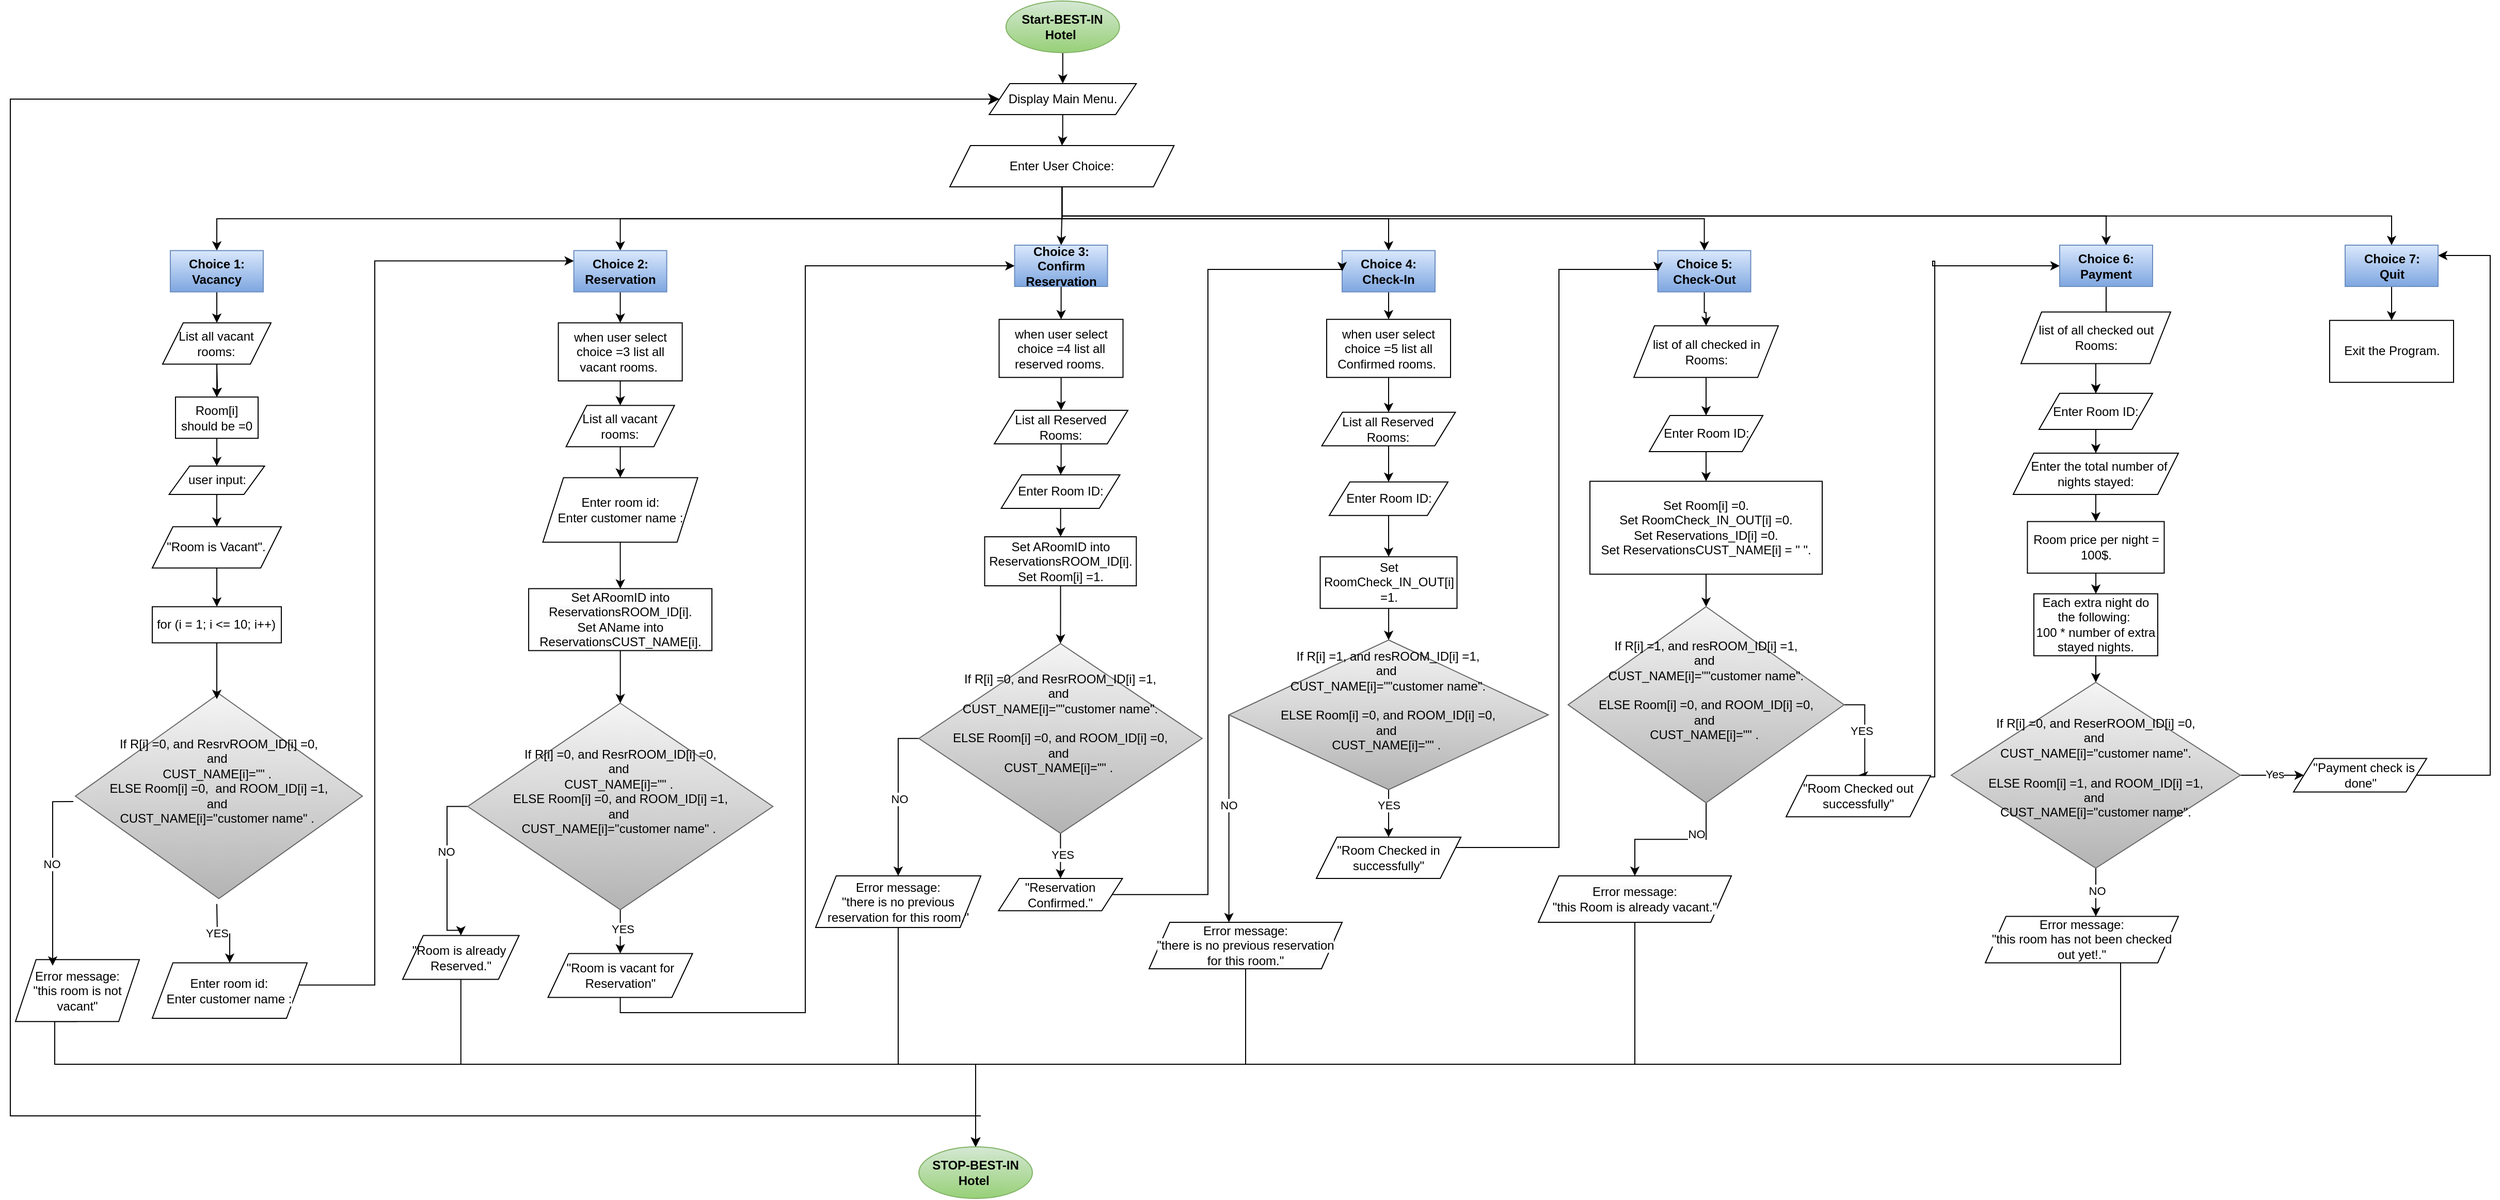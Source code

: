 <mxfile version="21.3.0" type="device">
  <diagram name="Page-1" id="hS9GXbGHF9m6f4fMAM9V">
    <mxGraphModel dx="4181" dy="1779" grid="1" gridSize="10" guides="1" tooltips="1" connect="1" arrows="1" fold="1" page="1" pageScale="1" pageWidth="827" pageHeight="1169" math="0" shadow="0">
      <root>
        <mxCell id="0" />
        <mxCell id="1" parent="0" />
        <mxCell id="VTR4LVU4mm7xho-qgtD3-2" value="" style="edgeStyle=orthogonalEdgeStyle;rounded=0;orthogonalLoop=1;jettySize=auto;html=1;" parent="1" source="VTR4LVU4mm7xho-qgtD3-3" target="VTR4LVU4mm7xho-qgtD3-4" edge="1">
          <mxGeometry relative="1" as="geometry" />
        </mxCell>
        <mxCell id="VTR4LVU4mm7xho-qgtD3-3" value="Display Main Menu." style="shape=parallelogram;perimeter=parallelogramPerimeter;whiteSpace=wrap;html=1;fixedSize=1;rounded=0;" parent="1" vertex="1">
          <mxGeometry x="138.13" y="80" width="142.5" height="30" as="geometry" />
        </mxCell>
        <mxCell id="Qqf6VQFHV5nOcDdPNc0d-46" style="edgeStyle=orthogonalEdgeStyle;rounded=0;orthogonalLoop=1;jettySize=auto;html=1;exitX=0.5;exitY=1;exitDx=0;exitDy=0;entryX=0.5;entryY=0;entryDx=0;entryDy=0;" edge="1" parent="1" source="VTR4LVU4mm7xho-qgtD3-4" target="VTR4LVU4mm7xho-qgtD3-9">
          <mxGeometry relative="1" as="geometry" />
        </mxCell>
        <mxCell id="Qqf6VQFHV5nOcDdPNc0d-47" style="edgeStyle=orthogonalEdgeStyle;rounded=0;orthogonalLoop=1;jettySize=auto;html=1;exitX=0.5;exitY=1;exitDx=0;exitDy=0;" edge="1" parent="1" source="VTR4LVU4mm7xho-qgtD3-4" target="VTR4LVU4mm7xho-qgtD3-10">
          <mxGeometry relative="1" as="geometry" />
        </mxCell>
        <mxCell id="Qqf6VQFHV5nOcDdPNc0d-48" style="edgeStyle=orthogonalEdgeStyle;rounded=0;orthogonalLoop=1;jettySize=auto;html=1;exitX=0.5;exitY=1;exitDx=0;exitDy=0;" edge="1" parent="1" source="VTR4LVU4mm7xho-qgtD3-4" target="VTR4LVU4mm7xho-qgtD3-11">
          <mxGeometry relative="1" as="geometry" />
        </mxCell>
        <mxCell id="Qqf6VQFHV5nOcDdPNc0d-51" style="edgeStyle=orthogonalEdgeStyle;rounded=0;orthogonalLoop=1;jettySize=auto;html=1;exitX=0.5;exitY=1;exitDx=0;exitDy=0;" edge="1" parent="1" source="VTR4LVU4mm7xho-qgtD3-4" target="VTR4LVU4mm7xho-qgtD3-12">
          <mxGeometry relative="1" as="geometry" />
        </mxCell>
        <mxCell id="Qqf6VQFHV5nOcDdPNc0d-52" style="edgeStyle=orthogonalEdgeStyle;rounded=0;orthogonalLoop=1;jettySize=auto;html=1;exitX=0.5;exitY=1;exitDx=0;exitDy=0;" edge="1" parent="1" source="VTR4LVU4mm7xho-qgtD3-4" target="VTR4LVU4mm7xho-qgtD3-13">
          <mxGeometry relative="1" as="geometry" />
        </mxCell>
        <mxCell id="Qqf6VQFHV5nOcDdPNc0d-53" style="edgeStyle=orthogonalEdgeStyle;rounded=0;orthogonalLoop=1;jettySize=auto;html=1;exitX=0.5;exitY=1;exitDx=0;exitDy=0;" edge="1" parent="1" source="VTR4LVU4mm7xho-qgtD3-4" target="VTR4LVU4mm7xho-qgtD3-211">
          <mxGeometry relative="1" as="geometry" />
        </mxCell>
        <mxCell id="Qqf6VQFHV5nOcDdPNc0d-54" style="edgeStyle=orthogonalEdgeStyle;rounded=0;orthogonalLoop=1;jettySize=auto;html=1;exitX=0.5;exitY=1;exitDx=0;exitDy=0;" edge="1" parent="1" source="VTR4LVU4mm7xho-qgtD3-4" target="VTR4LVU4mm7xho-qgtD3-241">
          <mxGeometry relative="1" as="geometry" />
        </mxCell>
        <mxCell id="VTR4LVU4mm7xho-qgtD3-4" value="Enter User Choice:" style="shape=parallelogram;perimeter=parallelogramPerimeter;whiteSpace=wrap;html=1;fixedSize=1;rounded=0;" parent="1" vertex="1">
          <mxGeometry x="100.0" y="140" width="217.19" height="40" as="geometry" />
        </mxCell>
        <mxCell id="VTR4LVU4mm7xho-qgtD3-8" value="" style="edgeStyle=orthogonalEdgeStyle;rounded=0;orthogonalLoop=1;jettySize=auto;html=1;" parent="1" source="VTR4LVU4mm7xho-qgtD3-9" target="VTR4LVU4mm7xho-qgtD3-17" edge="1">
          <mxGeometry relative="1" as="geometry" />
        </mxCell>
        <mxCell id="VTR4LVU4mm7xho-qgtD3-9" value="&lt;b&gt;Choice 1: Vacancy&lt;/b&gt;" style="whiteSpace=wrap;html=1;fillColor=#dae8fc;strokeColor=#6c8ebf;gradientColor=#7ea6e0;rounded=0;" parent="1" vertex="1">
          <mxGeometry x="-655.01" y="241.75" width="90" height="40" as="geometry" />
        </mxCell>
        <mxCell id="Qqf6VQFHV5nOcDdPNc0d-26" value="" style="edgeStyle=orthogonalEdgeStyle;rounded=0;orthogonalLoop=1;jettySize=auto;html=1;" edge="1" parent="1" source="VTR4LVU4mm7xho-qgtD3-10" target="VTR4LVU4mm7xho-qgtD3-47">
          <mxGeometry relative="1" as="geometry" />
        </mxCell>
        <mxCell id="VTR4LVU4mm7xho-qgtD3-10" value="&lt;b&gt;Choice 2: Reservation&lt;/b&gt;" style="whiteSpace=wrap;html=1;fillColor=#dae8fc;strokeColor=#6c8ebf;gradientColor=#7ea6e0;rounded=0;" parent="1" vertex="1">
          <mxGeometry x="-264.19" y="241.75" width="90" height="40" as="geometry" />
        </mxCell>
        <mxCell id="VTR4LVU4mm7xho-qgtD3-78" value="" style="edgeStyle=orthogonalEdgeStyle;rounded=0;orthogonalLoop=1;jettySize=auto;html=1;" parent="1" source="VTR4LVU4mm7xho-qgtD3-11" target="VTR4LVU4mm7xho-qgtD3-74" edge="1">
          <mxGeometry relative="1" as="geometry" />
        </mxCell>
        <mxCell id="VTR4LVU4mm7xho-qgtD3-11" value="&lt;b&gt;Choice 3: Confirm Reservation&lt;/b&gt;" style="whiteSpace=wrap;html=1;fillColor=#dae8fc;strokeColor=#6c8ebf;gradientColor=#7ea6e0;rounded=0;" parent="1" vertex="1">
          <mxGeometry x="162.75" y="236.5" width="90" height="40" as="geometry" />
        </mxCell>
        <mxCell id="VTR4LVU4mm7xho-qgtD3-119" value="" style="edgeStyle=orthogonalEdgeStyle;rounded=0;orthogonalLoop=1;jettySize=auto;html=1;" parent="1" source="VTR4LVU4mm7xho-qgtD3-12" target="VTR4LVU4mm7xho-qgtD3-117" edge="1">
          <mxGeometry relative="1" as="geometry" />
        </mxCell>
        <mxCell id="VTR4LVU4mm7xho-qgtD3-12" value="&lt;b&gt;Choice 4: Check-In&lt;/b&gt;" style="whiteSpace=wrap;html=1;fillColor=#dae8fc;strokeColor=#6c8ebf;gradientColor=#7ea6e0;rounded=0;" parent="1" vertex="1">
          <mxGeometry x="480" y="241.75" width="90" height="40" as="geometry" />
        </mxCell>
        <mxCell id="VTR4LVU4mm7xho-qgtD3-151" value="" style="edgeStyle=orthogonalEdgeStyle;rounded=0;orthogonalLoop=1;jettySize=auto;html=1;" parent="1" source="VTR4LVU4mm7xho-qgtD3-13" target="VTR4LVU4mm7xho-qgtD3-147" edge="1">
          <mxGeometry relative="1" as="geometry" />
        </mxCell>
        <mxCell id="VTR4LVU4mm7xho-qgtD3-13" value="&lt;b&gt;Choice 5:&lt;br&gt;Check-Out&lt;/b&gt;" style="whiteSpace=wrap;html=1;fillColor=#dae8fc;strokeColor=#6c8ebf;gradientColor=#7ea6e0;rounded=0;" parent="1" vertex="1">
          <mxGeometry x="785.75" y="241.75" width="90" height="40" as="geometry" />
        </mxCell>
        <mxCell id="VTR4LVU4mm7xho-qgtD3-16" value="" style="edgeStyle=orthogonalEdgeStyle;rounded=0;orthogonalLoop=1;jettySize=auto;html=1;" parent="1" source="VTR4LVU4mm7xho-qgtD3-17" edge="1">
          <mxGeometry relative="1" as="geometry">
            <mxPoint x="-610.01" y="383.75" as="targetPoint" />
          </mxGeometry>
        </mxCell>
        <mxCell id="VTR4LVU4mm7xho-qgtD3-17" value="List all vacant rooms:" style="shape=parallelogram;perimeter=parallelogramPerimeter;whiteSpace=wrap;html=1;fixedSize=1;rounded=0;" parent="1" vertex="1">
          <mxGeometry x="-662.51" y="311.75" width="105" height="40" as="geometry" />
        </mxCell>
        <mxCell id="VTR4LVU4mm7xho-qgtD3-260" value="" style="edgeStyle=orthogonalEdgeStyle;rounded=0;orthogonalLoop=1;jettySize=auto;html=1;" parent="1" source="VTR4LVU4mm7xho-qgtD3-21" target="VTR4LVU4mm7xho-qgtD3-3" edge="1">
          <mxGeometry relative="1" as="geometry" />
        </mxCell>
        <mxCell id="VTR4LVU4mm7xho-qgtD3-21" value="&lt;b&gt;Start-BEST-IN Hotel&amp;nbsp;&lt;/b&gt;" style="ellipse;whiteSpace=wrap;html=1;fillColor=#d5e8d4;strokeColor=#82b366;rounded=0;gradientColor=#97d077;" parent="1" vertex="1">
          <mxGeometry x="154.38" width="110" height="50" as="geometry" />
        </mxCell>
        <mxCell id="VTR4LVU4mm7xho-qgtD3-26" value="" style="edgeStyle=orthogonalEdgeStyle;rounded=0;orthogonalLoop=1;jettySize=auto;html=1;" parent="1" target="VTR4LVU4mm7xho-qgtD3-28" edge="1">
          <mxGeometry relative="1" as="geometry">
            <mxPoint x="-610.01" y="351.75" as="sourcePoint" />
          </mxGeometry>
        </mxCell>
        <mxCell id="VTR4LVU4mm7xho-qgtD3-27" value="" style="edgeStyle=orthogonalEdgeStyle;rounded=0;orthogonalLoop=1;jettySize=auto;html=1;" parent="1" source="VTR4LVU4mm7xho-qgtD3-28" target="VTR4LVU4mm7xho-qgtD3-32" edge="1">
          <mxGeometry relative="1" as="geometry" />
        </mxCell>
        <mxCell id="VTR4LVU4mm7xho-qgtD3-28" value="Room[i] should be =0" style="whiteSpace=wrap;html=1;rounded=0;" parent="1" vertex="1">
          <mxGeometry x="-650.01" y="383.63" width="80" height="40" as="geometry" />
        </mxCell>
        <mxCell id="VTR4LVU4mm7xho-qgtD3-192" value="" style="edgeStyle=orthogonalEdgeStyle;rounded=0;orthogonalLoop=1;jettySize=auto;html=1;" parent="1" source="VTR4LVU4mm7xho-qgtD3-30" target="VTR4LVU4mm7xho-qgtD3-191" edge="1">
          <mxGeometry relative="1" as="geometry" />
        </mxCell>
        <mxCell id="VTR4LVU4mm7xho-qgtD3-30" value="&quot;Room is Vacant&quot;." style="shape=parallelogram;perimeter=parallelogramPerimeter;whiteSpace=wrap;html=1;fixedSize=1;rounded=0;" parent="1" vertex="1">
          <mxGeometry x="-672.51" y="509.25" width="125" height="40" as="geometry" />
        </mxCell>
        <mxCell id="VTR4LVU4mm7xho-qgtD3-31" value="" style="edgeStyle=orthogonalEdgeStyle;rounded=0;orthogonalLoop=1;jettySize=auto;html=1;" parent="1" source="VTR4LVU4mm7xho-qgtD3-32" target="VTR4LVU4mm7xho-qgtD3-30" edge="1">
          <mxGeometry relative="1" as="geometry" />
        </mxCell>
        <mxCell id="VTR4LVU4mm7xho-qgtD3-32" value="user input:" style="shape=parallelogram;perimeter=parallelogramPerimeter;whiteSpace=wrap;html=1;fixedSize=1;" parent="1" vertex="1">
          <mxGeometry x="-656.26" y="450.51" width="92.5" height="27.5" as="geometry" />
        </mxCell>
        <mxCell id="Qqf6VQFHV5nOcDdPNc0d-35" style="edgeStyle=orthogonalEdgeStyle;rounded=0;orthogonalLoop=1;jettySize=auto;html=1;exitX=1;exitY=0.5;exitDx=0;exitDy=0;entryX=0;entryY=0.25;entryDx=0;entryDy=0;" edge="1" parent="1" source="VTR4LVU4mm7xho-qgtD3-33" target="VTR4LVU4mm7xho-qgtD3-10">
          <mxGeometry relative="1" as="geometry">
            <Array as="points">
              <mxPoint x="-457" y="953.25" />
              <mxPoint x="-457" y="252.25" />
            </Array>
          </mxGeometry>
        </mxCell>
        <mxCell id="VTR4LVU4mm7xho-qgtD3-33" value="&lt;meta charset=&quot;utf-8&quot;&gt;&lt;span style=&quot;color: rgb(0, 0, 0); font-family: Helvetica; font-size: 12px; font-style: normal; font-variant-ligatures: normal; font-variant-caps: normal; font-weight: 400; letter-spacing: normal; orphans: 2; text-align: center; text-indent: 0px; text-transform: none; widows: 2; word-spacing: 0px; -webkit-text-stroke-width: 0px; background-color: rgb(251, 251, 251); text-decoration-thickness: initial; text-decoration-style: initial; text-decoration-color: initial; float: none; display: inline !important;&quot;&gt;Enter room id:&lt;/span&gt;&lt;br style=&quot;border-color: var(--border-color); color: rgb(0, 0, 0); font-family: Helvetica; font-size: 12px; font-style: normal; font-variant-ligatures: normal; font-variant-caps: normal; font-weight: 400; letter-spacing: normal; orphans: 2; text-align: center; text-indent: 0px; text-transform: none; widows: 2; word-spacing: 0px; -webkit-text-stroke-width: 0px; background-color: rgb(251, 251, 251); text-decoration-thickness: initial; text-decoration-style: initial; text-decoration-color: initial;&quot;&gt;&lt;span style=&quot;color: rgb(0, 0, 0); font-family: Helvetica; font-size: 12px; font-style: normal; font-variant-ligatures: normal; font-variant-caps: normal; font-weight: 400; letter-spacing: normal; orphans: 2; text-align: center; text-indent: 0px; text-transform: none; widows: 2; word-spacing: 0px; -webkit-text-stroke-width: 0px; background-color: rgb(251, 251, 251); text-decoration-thickness: initial; text-decoration-style: initial; text-decoration-color: initial; float: none; display: inline !important;&quot;&gt;Enter customer name :&lt;/span&gt;" style="shape=parallelogram;perimeter=parallelogramPerimeter;whiteSpace=wrap;html=1;fixedSize=1;rounded=0;" parent="1" vertex="1">
          <mxGeometry x="-672.51" y="931.76" width="150.01" height="53.75" as="geometry" />
        </mxCell>
        <mxCell id="Qqf6VQFHV5nOcDdPNc0d-21" style="edgeStyle=orthogonalEdgeStyle;rounded=0;orthogonalLoop=1;jettySize=auto;html=1;exitX=0.5;exitY=1;exitDx=0;exitDy=0;" edge="1" parent="1" source="VTR4LVU4mm7xho-qgtD3-34" target="VTR4LVU4mm7xho-qgtD3-180">
          <mxGeometry relative="1" as="geometry">
            <Array as="points">
              <mxPoint x="-767" y="1030" />
              <mxPoint x="125" y="1030" />
            </Array>
          </mxGeometry>
        </mxCell>
        <mxCell id="VTR4LVU4mm7xho-qgtD3-34" value="Error message:&lt;br&gt;&quot;this room is not vacant&quot;" style="shape=parallelogram;perimeter=parallelogramPerimeter;whiteSpace=wrap;html=1;fixedSize=1;rounded=0;" parent="1" vertex="1">
          <mxGeometry x="-805.015" y="928.63" width="120" height="60" as="geometry" />
        </mxCell>
        <mxCell id="VTR4LVU4mm7xho-qgtD3-41" value="" style="edgeStyle=orthogonalEdgeStyle;rounded=0;orthogonalLoop=1;jettySize=auto;html=1;entryX=0.5;entryY=0;entryDx=0;entryDy=0;" parent="1" target="VTR4LVU4mm7xho-qgtD3-33" edge="1">
          <mxGeometry relative="1" as="geometry">
            <mxPoint x="-610.005" y="874.74" as="sourcePoint" />
          </mxGeometry>
        </mxCell>
        <mxCell id="VTR4LVU4mm7xho-qgtD3-44" value="YES" style="edgeLabel;html=1;align=center;verticalAlign=middle;resizable=0;points=[];" parent="VTR4LVU4mm7xho-qgtD3-41" vertex="1" connectable="0">
          <mxGeometry x="-0.182" y="-1" relative="1" as="geometry">
            <mxPoint as="offset" />
          </mxGeometry>
        </mxCell>
        <mxCell id="VTR4LVU4mm7xho-qgtD3-42" value="" style="edgeStyle=orthogonalEdgeStyle;rounded=0;orthogonalLoop=1;jettySize=auto;html=1;" parent="1" edge="1">
          <mxGeometry relative="1" as="geometry">
            <mxPoint x="-748.916" y="775.55" as="sourcePoint" />
            <mxPoint x="-769" y="934.5" as="targetPoint" />
            <Array as="points">
              <mxPoint x="-769" y="775.5" />
            </Array>
          </mxGeometry>
        </mxCell>
        <mxCell id="VTR4LVU4mm7xho-qgtD3-43" value="NO" style="edgeLabel;html=1;align=center;verticalAlign=middle;resizable=0;points=[];" parent="VTR4LVU4mm7xho-qgtD3-42" vertex="1" connectable="0">
          <mxGeometry x="-0.098" y="-1" relative="1" as="geometry">
            <mxPoint as="offset" />
          </mxGeometry>
        </mxCell>
        <mxCell id="VTR4LVU4mm7xho-qgtD3-35" value="If R[i] =0, and ResrvROOM_ID[i] =0,&lt;br style=&quot;border-color: var(--border-color);&quot;&gt;and&amp;nbsp;&lt;br style=&quot;border-color: var(--border-color);&quot;&gt;CUST_NAME[i]=&quot;&quot; .&amp;nbsp;&lt;br&gt;ELSE Room[i] =0,&amp;nbsp; and ROOM_ID[i] =1,&lt;br style=&quot;border-color: var(--border-color);&quot;&gt;and&amp;nbsp;&lt;br style=&quot;border-color: var(--border-color);&quot;&gt;CUST_NAME[i]=&quot;customer name&quot; .&amp;nbsp;&lt;br&gt;&amp;nbsp;&lt;br style=&quot;border-color: var(--border-color);&quot;&gt;&amp;nbsp;" style="rhombus;whiteSpace=wrap;html=1;rounded=0;fillColor=#f5f5f5;strokeColor=#666666;gradientColor=#b3b3b3;" parent="1" vertex="1">
          <mxGeometry x="-747" y="670.99" width="277.99" height="198.5" as="geometry" />
        </mxCell>
        <mxCell id="VTR4LVU4mm7xho-qgtD3-46" value="" style="edgeStyle=orthogonalEdgeStyle;rounded=0;orthogonalLoop=1;jettySize=auto;html=1;" parent="1" source="VTR4LVU4mm7xho-qgtD3-47" target="VTR4LVU4mm7xho-qgtD3-49" edge="1">
          <mxGeometry relative="1" as="geometry" />
        </mxCell>
        <mxCell id="VTR4LVU4mm7xho-qgtD3-47" value="when user select choice =3 list all vacant rooms.&amp;nbsp;" style="whiteSpace=wrap;html=1;rounded=0;" parent="1" vertex="1">
          <mxGeometry x="-279.19" y="311.75" width="120" height="56.25" as="geometry" />
        </mxCell>
        <mxCell id="VTR4LVU4mm7xho-qgtD3-48" value="" style="edgeStyle=orthogonalEdgeStyle;rounded=0;orthogonalLoop=1;jettySize=auto;html=1;" parent="1" source="VTR4LVU4mm7xho-qgtD3-49" target="VTR4LVU4mm7xho-qgtD3-51" edge="1">
          <mxGeometry relative="1" as="geometry" />
        </mxCell>
        <mxCell id="VTR4LVU4mm7xho-qgtD3-49" value="List all vacant rooms:" style="shape=parallelogram;perimeter=parallelogramPerimeter;whiteSpace=wrap;html=1;fixedSize=1;rounded=0;" parent="1" vertex="1">
          <mxGeometry x="-271.69" y="391.75" width="105" height="40" as="geometry" />
        </mxCell>
        <mxCell id="VTR4LVU4mm7xho-qgtD3-71" value="" style="edgeStyle=orthogonalEdgeStyle;rounded=0;orthogonalLoop=1;jettySize=auto;html=1;" parent="1" source="VTR4LVU4mm7xho-qgtD3-51" target="VTR4LVU4mm7xho-qgtD3-70" edge="1">
          <mxGeometry relative="1" as="geometry" />
        </mxCell>
        <mxCell id="VTR4LVU4mm7xho-qgtD3-51" value="Enter room id:&lt;br style=&quot;border-color: var(--border-color);&quot;&gt;Enter customer name :" style="shape=parallelogram;perimeter=parallelogramPerimeter;whiteSpace=wrap;html=1;fixedSize=1;rounded=0;" parent="1" vertex="1">
          <mxGeometry x="-294.19" y="461.75" width="150" height="62.5" as="geometry" />
        </mxCell>
        <mxCell id="VTR4LVU4mm7xho-qgtD3-59" value="" style="edgeStyle=orthogonalEdgeStyle;rounded=0;orthogonalLoop=1;jettySize=auto;html=1;exitX=0.5;exitY=1;exitDx=0;exitDy=0;" parent="1" source="VTR4LVU4mm7xho-qgtD3-52" target="VTR4LVU4mm7xho-qgtD3-58" edge="1">
          <mxGeometry relative="1" as="geometry">
            <mxPoint x="93" y="730.25" as="targetPoint" />
          </mxGeometry>
        </mxCell>
        <mxCell id="VTR4LVU4mm7xho-qgtD3-62" value="YES" style="edgeLabel;html=1;align=center;verticalAlign=middle;resizable=0;points=[];" parent="VTR4LVU4mm7xho-qgtD3-59" vertex="1" connectable="0">
          <mxGeometry x="-0.154" y="1" relative="1" as="geometry">
            <mxPoint x="1" as="offset" />
          </mxGeometry>
        </mxCell>
        <mxCell id="VTR4LVU4mm7xho-qgtD3-66" value="" style="edgeStyle=orthogonalEdgeStyle;rounded=0;orthogonalLoop=1;jettySize=auto;html=1;entryX=0.5;entryY=0;entryDx=0;entryDy=0;exitX=0;exitY=0.5;exitDx=0;exitDy=0;" parent="1" source="VTR4LVU4mm7xho-qgtD3-52" target="VTR4LVU4mm7xho-qgtD3-65" edge="1">
          <mxGeometry relative="1" as="geometry" />
        </mxCell>
        <mxCell id="VTR4LVU4mm7xho-qgtD3-67" value="NO" style="edgeLabel;html=1;align=center;verticalAlign=middle;resizable=0;points=[];" parent="VTR4LVU4mm7xho-qgtD3-66" vertex="1" connectable="0">
          <mxGeometry x="-0.202" y="-2" relative="1" as="geometry">
            <mxPoint x="1" as="offset" />
          </mxGeometry>
        </mxCell>
        <mxCell id="VTR4LVU4mm7xho-qgtD3-52" value="If R[i] =0, and ResrROOM_ID[i] =0,&lt;br style=&quot;border-color: var(--border-color);&quot;&gt;and&amp;nbsp;&lt;br style=&quot;border-color: var(--border-color);&quot;&gt;CUST_NAME[i]=&quot;&quot; .&amp;nbsp;&lt;br&gt;ELSE Room[i] =0, and ROOM_ID[i] =1,&lt;br style=&quot;border-color: var(--border-color);&quot;&gt;and&amp;nbsp;&lt;br style=&quot;border-color: var(--border-color);&quot;&gt;CUST_NAME[i]=&quot;customer name&quot; .&amp;nbsp;&lt;br&gt;&amp;nbsp;&lt;br style=&quot;border-color: var(--border-color);&quot;&gt;&amp;nbsp;" style="rhombus;whiteSpace=wrap;html=1;rounded=0;fillColor=#f5f5f5;strokeColor=#666666;gradientColor=#b3b3b3;" parent="1" vertex="1">
          <mxGeometry x="-367" y="680.25" width="295.62" height="200" as="geometry" />
        </mxCell>
        <mxCell id="Qqf6VQFHV5nOcDdPNc0d-32" style="edgeStyle=orthogonalEdgeStyle;rounded=0;orthogonalLoop=1;jettySize=auto;html=1;exitX=0.5;exitY=1;exitDx=0;exitDy=0;entryX=0;entryY=0.5;entryDx=0;entryDy=0;" edge="1" parent="1" source="VTR4LVU4mm7xho-qgtD3-58" target="VTR4LVU4mm7xho-qgtD3-11">
          <mxGeometry relative="1" as="geometry">
            <Array as="points">
              <mxPoint x="-202" y="980" />
              <mxPoint x="-40" y="980" />
              <mxPoint x="-40" y="260" />
            </Array>
          </mxGeometry>
        </mxCell>
        <mxCell id="VTR4LVU4mm7xho-qgtD3-58" value="&quot;Room is vacant for Reservation&quot;" style="shape=parallelogram;perimeter=parallelogramPerimeter;whiteSpace=wrap;html=1;fixedSize=1;rounded=0;" parent="1" vertex="1">
          <mxGeometry x="-289.19" y="922.75" width="140" height="42.5" as="geometry" />
        </mxCell>
        <mxCell id="Qqf6VQFHV5nOcDdPNc0d-22" style="edgeStyle=orthogonalEdgeStyle;rounded=0;orthogonalLoop=1;jettySize=auto;html=1;exitX=0.5;exitY=1;exitDx=0;exitDy=0;entryX=0.5;entryY=0;entryDx=0;entryDy=0;" edge="1" parent="1" source="VTR4LVU4mm7xho-qgtD3-65" target="VTR4LVU4mm7xho-qgtD3-180">
          <mxGeometry relative="1" as="geometry">
            <Array as="points">
              <mxPoint x="-374" y="1030" />
              <mxPoint x="125" y="1030" />
            </Array>
          </mxGeometry>
        </mxCell>
        <mxCell id="VTR4LVU4mm7xho-qgtD3-65" value="&quot;Room is already&amp;nbsp; Reserved.&quot;" style="shape=parallelogram;perimeter=parallelogramPerimeter;whiteSpace=wrap;html=1;fixedSize=1;rounded=0;" parent="1" vertex="1">
          <mxGeometry x="-430" y="905.25" width="112.81" height="42.5" as="geometry" />
        </mxCell>
        <mxCell id="VTR4LVU4mm7xho-qgtD3-72" value="" style="edgeStyle=orthogonalEdgeStyle;rounded=0;orthogonalLoop=1;jettySize=auto;html=1;" parent="1" source="VTR4LVU4mm7xho-qgtD3-70" target="VTR4LVU4mm7xho-qgtD3-52" edge="1">
          <mxGeometry relative="1" as="geometry" />
        </mxCell>
        <mxCell id="VTR4LVU4mm7xho-qgtD3-70" value="&lt;span style=&quot;color: rgb(0, 0, 0); font-family: Helvetica; font-size: 12px; font-style: normal; font-variant-ligatures: normal; font-variant-caps: normal; font-weight: 400; letter-spacing: normal; orphans: 2; text-align: center; text-indent: 0px; text-transform: none; widows: 2; word-spacing: 0px; -webkit-text-stroke-width: 0px; background-color: rgb(251, 251, 251); text-decoration-thickness: initial; text-decoration-style: initial; text-decoration-color: initial; float: none; display: inline !important;&quot;&gt;Set ARoomID into ReservationsROOM_ID[i].&lt;/span&gt;&lt;br style=&quot;border-color: var(--border-color); color: rgb(0, 0, 0); font-family: Helvetica; font-size: 12px; font-style: normal; font-variant-ligatures: normal; font-variant-caps: normal; font-weight: 400; letter-spacing: normal; orphans: 2; text-align: center; text-indent: 0px; text-transform: none; widows: 2; word-spacing: 0px; -webkit-text-stroke-width: 0px; background-color: rgb(251, 251, 251); text-decoration-thickness: initial; text-decoration-style: initial; text-decoration-color: initial;&quot;&gt;&lt;span style=&quot;color: rgb(0, 0, 0); font-family: Helvetica; font-size: 12px; font-style: normal; font-variant-ligatures: normal; font-variant-caps: normal; font-weight: 400; letter-spacing: normal; orphans: 2; text-align: center; text-indent: 0px; text-transform: none; widows: 2; word-spacing: 0px; -webkit-text-stroke-width: 0px; background-color: rgb(251, 251, 251); text-decoration-thickness: initial; text-decoration-style: initial; text-decoration-color: initial; float: none; display: inline !important;&quot;&gt;Set AName into ReservationsCUST_NAME[i].&lt;/span&gt;" style="whiteSpace=wrap;html=1;rounded=0;" parent="1" vertex="1">
          <mxGeometry x="-307.94" y="569.25" width="177.5" height="60" as="geometry" />
        </mxCell>
        <mxCell id="VTR4LVU4mm7xho-qgtD3-82" value="" style="edgeStyle=orthogonalEdgeStyle;rounded=0;orthogonalLoop=1;jettySize=auto;html=1;" parent="1" source="VTR4LVU4mm7xho-qgtD3-74" target="VTR4LVU4mm7xho-qgtD3-81" edge="1">
          <mxGeometry relative="1" as="geometry" />
        </mxCell>
        <mxCell id="VTR4LVU4mm7xho-qgtD3-74" value="when user select choice =4 list all reserved rooms.&amp;nbsp;" style="whiteSpace=wrap;html=1;rounded=0;" parent="1" vertex="1">
          <mxGeometry x="147.75" y="308.38" width="120" height="56.25" as="geometry" />
        </mxCell>
        <mxCell id="VTR4LVU4mm7xho-qgtD3-130" value="" style="edgeStyle=orthogonalEdgeStyle;rounded=0;orthogonalLoop=1;jettySize=auto;html=1;" parent="1" source="VTR4LVU4mm7xho-qgtD3-76" target="VTR4LVU4mm7xho-qgtD3-128" edge="1">
          <mxGeometry relative="1" as="geometry" />
        </mxCell>
        <mxCell id="VTR4LVU4mm7xho-qgtD3-76" value="Enter Room ID:" style="shape=parallelogram;perimeter=parallelogramPerimeter;whiteSpace=wrap;html=1;fixedSize=1;rounded=0;" parent="1" vertex="1">
          <mxGeometry x="149.75" y="459" width="115" height="32.5" as="geometry" />
        </mxCell>
        <mxCell id="VTR4LVU4mm7xho-qgtD3-85" value="" style="edgeStyle=orthogonalEdgeStyle;rounded=0;orthogonalLoop=1;jettySize=auto;html=1;" parent="1" source="VTR4LVU4mm7xho-qgtD3-81" target="VTR4LVU4mm7xho-qgtD3-76" edge="1">
          <mxGeometry relative="1" as="geometry" />
        </mxCell>
        <mxCell id="VTR4LVU4mm7xho-qgtD3-81" value="List all Reserved Rooms:" style="shape=parallelogram;perimeter=parallelogramPerimeter;whiteSpace=wrap;html=1;fixedSize=1;rounded=0;" parent="1" vertex="1">
          <mxGeometry x="143.06" y="396.5" width="129.38" height="32.5" as="geometry" />
        </mxCell>
        <mxCell id="VTR4LVU4mm7xho-qgtD3-105" value="" style="edgeStyle=orthogonalEdgeStyle;rounded=0;orthogonalLoop=1;jettySize=auto;html=1;" parent="1" source="VTR4LVU4mm7xho-qgtD3-101" target="VTR4LVU4mm7xho-qgtD3-104" edge="1">
          <mxGeometry relative="1" as="geometry" />
        </mxCell>
        <mxCell id="VTR4LVU4mm7xho-qgtD3-106" value="YES" style="edgeLabel;html=1;align=center;verticalAlign=middle;resizable=0;points=[];" parent="VTR4LVU4mm7xho-qgtD3-105" vertex="1" connectable="0">
          <mxGeometry x="-0.058" y="2" relative="1" as="geometry">
            <mxPoint as="offset" />
          </mxGeometry>
        </mxCell>
        <mxCell id="VTR4LVU4mm7xho-qgtD3-108" value="" style="edgeStyle=orthogonalEdgeStyle;rounded=0;orthogonalLoop=1;jettySize=auto;html=1;exitX=0;exitY=0.5;exitDx=0;exitDy=0;" parent="1" source="VTR4LVU4mm7xho-qgtD3-101" target="VTR4LVU4mm7xho-qgtD3-107" edge="1">
          <mxGeometry relative="1" as="geometry">
            <mxPoint x="352.2" y="830.032" as="sourcePoint" />
          </mxGeometry>
        </mxCell>
        <mxCell id="VTR4LVU4mm7xho-qgtD3-109" value="NO" style="edgeLabel;html=1;align=center;verticalAlign=middle;resizable=0;points=[];" parent="VTR4LVU4mm7xho-qgtD3-108" vertex="1" connectable="0">
          <mxGeometry x="0.023" y="1" relative="1" as="geometry">
            <mxPoint as="offset" />
          </mxGeometry>
        </mxCell>
        <mxCell id="VTR4LVU4mm7xho-qgtD3-101" value="If R[i] =0, and ResrROOM_ID[i] =1,&lt;br style=&quot;border-color: var(--border-color);&quot;&gt;and&amp;nbsp;&lt;br style=&quot;border-color: var(--border-color);&quot;&gt;CUST_NAME[i]=&quot;&quot;customer name&quot;.&lt;br&gt;&lt;br&gt;ELSE Room[i] =0, and ROOM_ID[i] =0,&lt;br style=&quot;border-color: var(--border-color);&quot;&gt;and&amp;nbsp;&lt;br style=&quot;border-color: var(--border-color);&quot;&gt;CUST_NAME[i]=&quot;&quot; .&amp;nbsp;&lt;br&gt;&amp;nbsp;&lt;br style=&quot;border-color: var(--border-color);&quot;&gt;&amp;nbsp;" style="rhombus;whiteSpace=wrap;html=1;rounded=0;fillColor=#f5f5f5;strokeColor=#666666;gradientColor=#b3b3b3;" parent="1" vertex="1">
          <mxGeometry x="70" y="622.5" width="274.38" height="183.75" as="geometry" />
        </mxCell>
        <mxCell id="Qqf6VQFHV5nOcDdPNc0d-5" style="edgeStyle=orthogonalEdgeStyle;rounded=0;orthogonalLoop=1;jettySize=auto;html=1;entryX=0;entryY=0.5;entryDx=0;entryDy=0;" edge="1" parent="1" source="VTR4LVU4mm7xho-qgtD3-104" target="VTR4LVU4mm7xho-qgtD3-12">
          <mxGeometry relative="1" as="geometry">
            <Array as="points">
              <mxPoint x="350" y="866" />
              <mxPoint x="350" y="260" />
            </Array>
          </mxGeometry>
        </mxCell>
        <mxCell id="VTR4LVU4mm7xho-qgtD3-104" value="&quot;Reservation Confirmed.&quot;" style="shape=parallelogram;perimeter=parallelogramPerimeter;whiteSpace=wrap;html=1;fixedSize=1;rounded=0;" parent="1" vertex="1">
          <mxGeometry x="147.19" y="850" width="120" height="31.25" as="geometry" />
        </mxCell>
        <mxCell id="Qqf6VQFHV5nOcDdPNc0d-24" style="edgeStyle=orthogonalEdgeStyle;rounded=0;orthogonalLoop=1;jettySize=auto;html=1;exitX=0.5;exitY=1;exitDx=0;exitDy=0;entryX=0.5;entryY=0;entryDx=0;entryDy=0;" edge="1" parent="1" source="VTR4LVU4mm7xho-qgtD3-107" target="VTR4LVU4mm7xho-qgtD3-180">
          <mxGeometry relative="1" as="geometry">
            <Array as="points">
              <mxPoint x="50" y="1030" />
              <mxPoint x="125" y="1030" />
            </Array>
          </mxGeometry>
        </mxCell>
        <mxCell id="VTR4LVU4mm7xho-qgtD3-107" value="Error message:&lt;br&gt;&quot;there is no previous reservation for this room.&quot;" style="shape=parallelogram;perimeter=parallelogramPerimeter;whiteSpace=wrap;html=1;fixedSize=1;rounded=0;" parent="1" vertex="1">
          <mxGeometry x="-30" y="847.5" width="160" height="50" as="geometry" />
        </mxCell>
        <mxCell id="VTR4LVU4mm7xho-qgtD3-124" value="" style="edgeStyle=orthogonalEdgeStyle;rounded=0;orthogonalLoop=1;jettySize=auto;html=1;" parent="1" source="VTR4LVU4mm7xho-qgtD3-117" target="VTR4LVU4mm7xho-qgtD3-123" edge="1">
          <mxGeometry relative="1" as="geometry" />
        </mxCell>
        <mxCell id="VTR4LVU4mm7xho-qgtD3-117" value="when user select choice =5 list all Confirmed rooms.&amp;nbsp;" style="whiteSpace=wrap;html=1;rounded=0;" parent="1" vertex="1">
          <mxGeometry x="465" y="308.38" width="120" height="56.25" as="geometry" />
        </mxCell>
        <mxCell id="VTR4LVU4mm7xho-qgtD3-134" value="" style="edgeStyle=orthogonalEdgeStyle;rounded=0;orthogonalLoop=1;jettySize=auto;html=1;" parent="1" source="VTR4LVU4mm7xho-qgtD3-118" target="VTR4LVU4mm7xho-qgtD3-133" edge="1">
          <mxGeometry relative="1" as="geometry" />
        </mxCell>
        <mxCell id="VTR4LVU4mm7xho-qgtD3-118" value="Enter Room ID:" style="shape=parallelogram;perimeter=parallelogramPerimeter;whiteSpace=wrap;html=1;fixedSize=1;rounded=0;" parent="1" vertex="1">
          <mxGeometry x="467.5" y="465.87" width="115" height="32.5" as="geometry" />
        </mxCell>
        <mxCell id="VTR4LVU4mm7xho-qgtD3-125" value="" style="edgeStyle=orthogonalEdgeStyle;rounded=0;orthogonalLoop=1;jettySize=auto;html=1;" parent="1" source="VTR4LVU4mm7xho-qgtD3-123" target="VTR4LVU4mm7xho-qgtD3-118" edge="1">
          <mxGeometry relative="1" as="geometry" />
        </mxCell>
        <mxCell id="VTR4LVU4mm7xho-qgtD3-123" value="List all Reserved Rooms:" style="shape=parallelogram;perimeter=parallelogramPerimeter;whiteSpace=wrap;html=1;fixedSize=1;rounded=0;" parent="1" vertex="1">
          <mxGeometry x="460.31" y="398.37" width="129.38" height="32.5" as="geometry" />
        </mxCell>
        <mxCell id="VTR4LVU4mm7xho-qgtD3-137" value="" style="edgeStyle=orthogonalEdgeStyle;rounded=0;orthogonalLoop=1;jettySize=auto;html=1;" parent="1" source="VTR4LVU4mm7xho-qgtD3-126" target="VTR4LVU4mm7xho-qgtD3-136" edge="1">
          <mxGeometry relative="1" as="geometry" />
        </mxCell>
        <mxCell id="VTR4LVU4mm7xho-qgtD3-139" value="YES" style="edgeLabel;html=1;align=center;verticalAlign=middle;resizable=0;points=[];" parent="VTR4LVU4mm7xho-qgtD3-137" vertex="1" connectable="0">
          <mxGeometry x="-0.37" relative="1" as="geometry">
            <mxPoint as="offset" />
          </mxGeometry>
        </mxCell>
        <mxCell id="VTR4LVU4mm7xho-qgtD3-144" value="" style="edgeStyle=orthogonalEdgeStyle;rounded=0;orthogonalLoop=1;jettySize=auto;html=1;exitX=0;exitY=0.5;exitDx=0;exitDy=0;" parent="1" source="VTR4LVU4mm7xho-qgtD3-126" target="VTR4LVU4mm7xho-qgtD3-143" edge="1">
          <mxGeometry relative="1" as="geometry">
            <Array as="points">
              <mxPoint x="370" y="893" />
            </Array>
          </mxGeometry>
        </mxCell>
        <mxCell id="VTR4LVU4mm7xho-qgtD3-169" value="NO" style="edgeLabel;html=1;align=center;verticalAlign=middle;resizable=0;points=[];" parent="VTR4LVU4mm7xho-qgtD3-144" vertex="1" connectable="0">
          <mxGeometry x="-0.135" y="-1" relative="1" as="geometry">
            <mxPoint as="offset" />
          </mxGeometry>
        </mxCell>
        <mxCell id="VTR4LVU4mm7xho-qgtD3-126" value="If R[i] =1, and resROOM_ID[i] =1,&lt;br style=&quot;border-color: var(--border-color);&quot;&gt;and&amp;nbsp;&lt;br style=&quot;border-color: var(--border-color);&quot;&gt;CUST_NAME[i]=&quot;&quot;customer name&quot;.&lt;br&gt;&lt;br&gt;ELSE Room[i] =0, and ROOM_ID[i] =0,&lt;br style=&quot;border-color: var(--border-color);&quot;&gt;and&amp;nbsp;&lt;br style=&quot;border-color: var(--border-color);&quot;&gt;CUST_NAME[i]=&quot;&quot; .&amp;nbsp;&lt;br&gt;&amp;nbsp;&lt;br style=&quot;border-color: var(--border-color);&quot;&gt;&amp;nbsp;" style="rhombus;whiteSpace=wrap;html=1;rounded=0;fillColor=#f5f5f5;strokeColor=#666666;gradientColor=#b3b3b3;" parent="1" vertex="1">
          <mxGeometry x="370.32" y="619" width="309.37" height="145" as="geometry" />
        </mxCell>
        <mxCell id="Qqf6VQFHV5nOcDdPNc0d-36" value="" style="edgeStyle=orthogonalEdgeStyle;rounded=0;orthogonalLoop=1;jettySize=auto;html=1;" edge="1" parent="1" source="VTR4LVU4mm7xho-qgtD3-128" target="VTR4LVU4mm7xho-qgtD3-101">
          <mxGeometry relative="1" as="geometry" />
        </mxCell>
        <mxCell id="VTR4LVU4mm7xho-qgtD3-128" value="Set ARoomID into ReservationsROOM_ID[i].&lt;br&gt;Set Room[i] =1." style="whiteSpace=wrap;html=1;rounded=0;" parent="1" vertex="1">
          <mxGeometry x="133.75" y="519" width="146.88" height="47.5" as="geometry" />
        </mxCell>
        <mxCell id="VTR4LVU4mm7xho-qgtD3-135" value="" style="edgeStyle=orthogonalEdgeStyle;rounded=0;orthogonalLoop=1;jettySize=auto;html=1;" parent="1" source="VTR4LVU4mm7xho-qgtD3-133" target="VTR4LVU4mm7xho-qgtD3-126" edge="1">
          <mxGeometry relative="1" as="geometry" />
        </mxCell>
        <mxCell id="VTR4LVU4mm7xho-qgtD3-133" value="Set RoomCheck_IN_OUT[i] =1." style="whiteSpace=wrap;html=1;rounded=0;" parent="1" vertex="1">
          <mxGeometry x="458.75" y="538.37" width="132.5" height="50" as="geometry" />
        </mxCell>
        <mxCell id="Qqf6VQFHV5nOcDdPNc0d-7" style="edgeStyle=orthogonalEdgeStyle;rounded=0;orthogonalLoop=1;jettySize=auto;html=1;entryX=0;entryY=0.5;entryDx=0;entryDy=0;" edge="1" parent="1" source="VTR4LVU4mm7xho-qgtD3-136" target="VTR4LVU4mm7xho-qgtD3-13">
          <mxGeometry relative="1" as="geometry">
            <Array as="points">
              <mxPoint x="690" y="820" />
              <mxPoint x="690" y="260" />
            </Array>
          </mxGeometry>
        </mxCell>
        <mxCell id="VTR4LVU4mm7xho-qgtD3-136" value="&quot;Room Checked in successfully&quot;" style="shape=parallelogram;perimeter=parallelogramPerimeter;whiteSpace=wrap;html=1;fixedSize=1;rounded=0;" parent="1" vertex="1">
          <mxGeometry x="455.01" y="810" width="140" height="40" as="geometry" />
        </mxCell>
        <mxCell id="Qqf6VQFHV5nOcDdPNc0d-25" style="edgeStyle=orthogonalEdgeStyle;rounded=0;orthogonalLoop=1;jettySize=auto;html=1;exitX=0.5;exitY=1;exitDx=0;exitDy=0;" edge="1" parent="1" source="VTR4LVU4mm7xho-qgtD3-143" target="VTR4LVU4mm7xho-qgtD3-180">
          <mxGeometry relative="1" as="geometry">
            <Array as="points">
              <mxPoint x="387" y="1030" />
              <mxPoint x="125" y="1030" />
            </Array>
          </mxGeometry>
        </mxCell>
        <mxCell id="VTR4LVU4mm7xho-qgtD3-143" value="&lt;meta charset=&quot;utf-8&quot;&gt;&lt;span style=&quot;color: rgb(0, 0, 0); font-family: Helvetica; font-size: 12px; font-style: normal; font-variant-ligatures: normal; font-variant-caps: normal; font-weight: 400; letter-spacing: normal; orphans: 2; text-align: center; text-indent: 0px; text-transform: none; widows: 2; word-spacing: 0px; -webkit-text-stroke-width: 0px; background-color: rgb(251, 251, 251); text-decoration-thickness: initial; text-decoration-style: initial; text-decoration-color: initial; float: none; display: inline !important;&quot;&gt;Error message:&lt;/span&gt;&lt;br style=&quot;border-color: var(--border-color); color: rgb(0, 0, 0); font-family: Helvetica; font-size: 12px; font-style: normal; font-variant-ligatures: normal; font-variant-caps: normal; font-weight: 400; letter-spacing: normal; orphans: 2; text-align: center; text-indent: 0px; text-transform: none; widows: 2; word-spacing: 0px; -webkit-text-stroke-width: 0px; background-color: rgb(251, 251, 251); text-decoration-thickness: initial; text-decoration-style: initial; text-decoration-color: initial;&quot;&gt;&lt;span style=&quot;color: rgb(0, 0, 0); font-family: Helvetica; font-size: 12px; font-style: normal; font-variant-ligatures: normal; font-variant-caps: normal; font-weight: 400; letter-spacing: normal; orphans: 2; text-align: center; text-indent: 0px; text-transform: none; widows: 2; word-spacing: 0px; -webkit-text-stroke-width: 0px; background-color: rgb(251, 251, 251); text-decoration-thickness: initial; text-decoration-style: initial; text-decoration-color: initial; float: none; display: inline !important;&quot;&gt;&quot;there is no previous reservation for this room.&quot;&lt;/span&gt;" style="shape=parallelogram;perimeter=parallelogramPerimeter;whiteSpace=wrap;html=1;fixedSize=1;" parent="1" vertex="1">
          <mxGeometry x="293" y="892.5" width="187" height="45" as="geometry" />
        </mxCell>
        <mxCell id="VTR4LVU4mm7xho-qgtD3-152" value="" style="edgeStyle=orthogonalEdgeStyle;rounded=0;orthogonalLoop=1;jettySize=auto;html=1;" parent="1" source="VTR4LVU4mm7xho-qgtD3-147" target="VTR4LVU4mm7xho-qgtD3-148" edge="1">
          <mxGeometry relative="1" as="geometry" />
        </mxCell>
        <mxCell id="VTR4LVU4mm7xho-qgtD3-147" value="list of all checked in Rooms:" style="shape=parallelogram;perimeter=parallelogramPerimeter;whiteSpace=wrap;html=1;fixedSize=1;rounded=0;" parent="1" vertex="1">
          <mxGeometry x="762.5" y="314.63" width="140" height="50" as="geometry" />
        </mxCell>
        <mxCell id="VTR4LVU4mm7xho-qgtD3-153" value="" style="edgeStyle=orthogonalEdgeStyle;rounded=0;orthogonalLoop=1;jettySize=auto;html=1;" parent="1" source="VTR4LVU4mm7xho-qgtD3-148" target="VTR4LVU4mm7xho-qgtD3-149" edge="1">
          <mxGeometry relative="1" as="geometry" />
        </mxCell>
        <mxCell id="VTR4LVU4mm7xho-qgtD3-148" value="Enter Room ID:" style="shape=parallelogram;perimeter=parallelogramPerimeter;whiteSpace=wrap;html=1;fixedSize=1;rounded=0;" parent="1" vertex="1">
          <mxGeometry x="777.5" y="401.5" width="110" height="35" as="geometry" />
        </mxCell>
        <mxCell id="Qqf6VQFHV5nOcDdPNc0d-37" value="" style="edgeStyle=orthogonalEdgeStyle;rounded=0;orthogonalLoop=1;jettySize=auto;html=1;" edge="1" parent="1" source="VTR4LVU4mm7xho-qgtD3-149" target="VTR4LVU4mm7xho-qgtD3-154">
          <mxGeometry relative="1" as="geometry" />
        </mxCell>
        <mxCell id="VTR4LVU4mm7xho-qgtD3-149" value="Set Room[i] =0.&lt;br&gt;Set RoomCheck_IN_OUT[i] =0.&lt;br&gt;Set Reservations_ID[i] =0.&lt;br&gt;Set ReservationsCUST_NAME[i] = &quot; &quot;." style="whiteSpace=wrap;html=1;rounded=0;" parent="1" vertex="1">
          <mxGeometry x="720" y="465.25" width="225" height="90" as="geometry" />
        </mxCell>
        <mxCell id="Qqf6VQFHV5nOcDdPNc0d-38" value="" style="edgeStyle=orthogonalEdgeStyle;rounded=0;orthogonalLoop=1;jettySize=auto;html=1;" edge="1" parent="1" source="VTR4LVU4mm7xho-qgtD3-154" target="VTR4LVU4mm7xho-qgtD3-163">
          <mxGeometry relative="1" as="geometry" />
        </mxCell>
        <mxCell id="Qqf6VQFHV5nOcDdPNc0d-60" value="NO" style="edgeLabel;html=1;align=center;verticalAlign=middle;resizable=0;points=[];" vertex="1" connectable="0" parent="Qqf6VQFHV5nOcDdPNc0d-38">
          <mxGeometry x="-0.358" y="-5" relative="1" as="geometry">
            <mxPoint as="offset" />
          </mxGeometry>
        </mxCell>
        <mxCell id="Qqf6VQFHV5nOcDdPNc0d-62" style="edgeStyle=orthogonalEdgeStyle;rounded=0;orthogonalLoop=1;jettySize=auto;html=1;exitX=1;exitY=0.5;exitDx=0;exitDy=0;" edge="1" parent="1" source="VTR4LVU4mm7xho-qgtD3-154">
          <mxGeometry relative="1" as="geometry">
            <mxPoint x="980" y="750" as="targetPoint" />
          </mxGeometry>
        </mxCell>
        <mxCell id="Qqf6VQFHV5nOcDdPNc0d-63" value="YES" style="edgeLabel;html=1;align=center;verticalAlign=middle;resizable=0;points=[];" vertex="1" connectable="0" parent="Qqf6VQFHV5nOcDdPNc0d-62">
          <mxGeometry x="-0.04" y="-3" relative="1" as="geometry">
            <mxPoint as="offset" />
          </mxGeometry>
        </mxCell>
        <mxCell id="VTR4LVU4mm7xho-qgtD3-154" value="If R[i] =1, and resROOM_ID[i] =1,&lt;br style=&quot;border-color: var(--border-color);&quot;&gt;and&amp;nbsp;&lt;br style=&quot;border-color: var(--border-color);&quot;&gt;CUST_NAME[i]=&quot;&quot;customer name&quot;.&lt;br&gt;&lt;br&gt;ELSE Room[i] =0, and ROOM_ID[i] =0,&lt;br style=&quot;border-color: var(--border-color);&quot;&gt;and&amp;nbsp;&lt;br style=&quot;border-color: var(--border-color);&quot;&gt;CUST_NAME[i]=&quot;&quot; .&amp;nbsp;&lt;br&gt;&amp;nbsp;&lt;br style=&quot;border-color: var(--border-color);&quot;&gt;&amp;nbsp;" style="rhombus;whiteSpace=wrap;html=1;rounded=0;fillColor=#f5f5f5;strokeColor=#666666;gradientColor=#b3b3b3;" parent="1" vertex="1">
          <mxGeometry x="698.88" y="586.75" width="267.25" height="190" as="geometry" />
        </mxCell>
        <mxCell id="Qqf6VQFHV5nOcDdPNc0d-41" style="edgeStyle=orthogonalEdgeStyle;rounded=0;orthogonalLoop=1;jettySize=auto;html=1;entryX=0;entryY=0.5;entryDx=0;entryDy=0;exitX=0.562;exitY=0.034;exitDx=0;exitDy=0;exitPerimeter=0;" edge="1" parent="1" source="VTR4LVU4mm7xho-qgtD3-158" target="VTR4LVU4mm7xho-qgtD3-211">
          <mxGeometry relative="1" as="geometry">
            <mxPoint x="1051.5" y="658.12" as="sourcePoint" />
            <Array as="points">
              <mxPoint x="1054" y="252" />
              <mxPoint x="1052" y="252" />
              <mxPoint x="1052" y="257" />
            </Array>
          </mxGeometry>
        </mxCell>
        <mxCell id="VTR4LVU4mm7xho-qgtD3-158" value="&quot;Room Checked out successfully&quot;" style="shape=parallelogram;perimeter=parallelogramPerimeter;whiteSpace=wrap;html=1;fixedSize=1;rounded=0;" parent="1" vertex="1">
          <mxGeometry x="910" y="750.24" width="140" height="40" as="geometry" />
        </mxCell>
        <mxCell id="Qqf6VQFHV5nOcDdPNc0d-55" style="edgeStyle=orthogonalEdgeStyle;rounded=0;orthogonalLoop=1;jettySize=auto;html=1;exitX=0.5;exitY=1;exitDx=0;exitDy=0;" edge="1" parent="1" source="VTR4LVU4mm7xho-qgtD3-163" target="VTR4LVU4mm7xho-qgtD3-180">
          <mxGeometry relative="1" as="geometry">
            <Array as="points">
              <mxPoint x="764" y="1030" />
              <mxPoint x="125" y="1030" />
            </Array>
          </mxGeometry>
        </mxCell>
        <mxCell id="VTR4LVU4mm7xho-qgtD3-163" value="&lt;span style=&quot;color: rgb(0, 0, 0); font-family: Helvetica; font-size: 12px; font-style: normal; font-variant-ligatures: normal; font-variant-caps: normal; font-weight: 400; letter-spacing: normal; orphans: 2; text-align: center; text-indent: 0px; text-transform: none; widows: 2; word-spacing: 0px; -webkit-text-stroke-width: 0px; background-color: rgb(251, 251, 251); text-decoration-thickness: initial; text-decoration-style: initial; text-decoration-color: initial; float: none; display: inline !important;&quot;&gt;Error message:&lt;/span&gt;&lt;br style=&quot;border-color: var(--border-color); color: rgb(0, 0, 0); font-family: Helvetica; font-size: 12px; font-style: normal; font-variant-ligatures: normal; font-variant-caps: normal; font-weight: 400; letter-spacing: normal; orphans: 2; text-align: center; text-indent: 0px; text-transform: none; widows: 2; word-spacing: 0px; -webkit-text-stroke-width: 0px; background-color: rgb(251, 251, 251); text-decoration-thickness: initial; text-decoration-style: initial; text-decoration-color: initial;&quot;&gt;&lt;span style=&quot;color: rgb(0, 0, 0); font-family: Helvetica; font-size: 12px; font-style: normal; font-variant-ligatures: normal; font-variant-caps: normal; font-weight: 400; letter-spacing: normal; orphans: 2; text-align: center; text-indent: 0px; text-transform: none; widows: 2; word-spacing: 0px; -webkit-text-stroke-width: 0px; background-color: rgb(251, 251, 251); text-decoration-thickness: initial; text-decoration-style: initial; text-decoration-color: initial; float: none; display: inline !important;&quot;&gt;&quot;this Room is already vacant.&quot;&lt;/span&gt;" style="shape=parallelogram;perimeter=parallelogramPerimeter;whiteSpace=wrap;html=1;fixedSize=1;" parent="1" vertex="1">
          <mxGeometry x="670" y="847.5" width="187" height="45" as="geometry" />
        </mxCell>
        <mxCell id="VTR4LVU4mm7xho-qgtD3-180" value="&lt;b&gt;STOP-BEST-IN Hotel&amp;nbsp;&lt;/b&gt;" style="ellipse;whiteSpace=wrap;html=1;fillColor=#d5e8d4;strokeColor=#82b366;rounded=0;gradientColor=#97d077;" parent="1" vertex="1">
          <mxGeometry x="70" y="1110" width="110" height="50" as="geometry" />
        </mxCell>
        <mxCell id="VTR4LVU4mm7xho-qgtD3-193" value="" style="edgeStyle=orthogonalEdgeStyle;rounded=0;orthogonalLoop=1;jettySize=auto;html=1;" parent="1" source="VTR4LVU4mm7xho-qgtD3-191" edge="1">
          <mxGeometry relative="1" as="geometry">
            <mxPoint x="-610.01" y="676.244" as="targetPoint" />
          </mxGeometry>
        </mxCell>
        <mxCell id="VTR4LVU4mm7xho-qgtD3-191" value="for (i = 1; i &amp;lt;= 10; i++)" style="whiteSpace=wrap;html=1;rounded=0;" parent="1" vertex="1">
          <mxGeometry x="-672.51" y="586.75" width="125" height="35" as="geometry" />
        </mxCell>
        <mxCell id="Qqf6VQFHV5nOcDdPNc0d-64" value="" style="edgeStyle=orthogonalEdgeStyle;rounded=0;orthogonalLoop=1;jettySize=auto;html=1;" edge="1" parent="1" source="VTR4LVU4mm7xho-qgtD3-211" target="VTR4LVU4mm7xho-qgtD3-216">
          <mxGeometry relative="1" as="geometry" />
        </mxCell>
        <mxCell id="VTR4LVU4mm7xho-qgtD3-211" value="&lt;b&gt;Choice 6:&lt;br&gt;Payment&lt;br&gt;&lt;/b&gt;" style="whiteSpace=wrap;html=1;fillColor=#dae8fc;strokeColor=#6c8ebf;gradientColor=#7ea6e0;rounded=0;" parent="1" vertex="1">
          <mxGeometry x="1175" y="236.5" width="90" height="40" as="geometry" />
        </mxCell>
        <mxCell id="VTR4LVU4mm7xho-qgtD3-217" value="" style="edgeStyle=orthogonalEdgeStyle;rounded=0;orthogonalLoop=1;jettySize=auto;html=1;" parent="1" source="VTR4LVU4mm7xho-qgtD3-214" target="VTR4LVU4mm7xho-qgtD3-216" edge="1">
          <mxGeometry relative="1" as="geometry" />
        </mxCell>
        <mxCell id="VTR4LVU4mm7xho-qgtD3-214" value="list of all checked out Rooms:" style="shape=parallelogram;perimeter=parallelogramPerimeter;whiteSpace=wrap;html=1;fixedSize=1;rounded=0;" parent="1" vertex="1">
          <mxGeometry x="1137.5" y="301.26" width="145" height="50.01" as="geometry" />
        </mxCell>
        <mxCell id="VTR4LVU4mm7xho-qgtD3-223" value="" style="edgeStyle=orthogonalEdgeStyle;rounded=0;orthogonalLoop=1;jettySize=auto;html=1;" parent="1" source="VTR4LVU4mm7xho-qgtD3-216" target="VTR4LVU4mm7xho-qgtD3-222" edge="1">
          <mxGeometry relative="1" as="geometry" />
        </mxCell>
        <mxCell id="VTR4LVU4mm7xho-qgtD3-216" value="Enter Room ID:" style="shape=parallelogram;perimeter=parallelogramPerimeter;whiteSpace=wrap;html=1;fixedSize=1;rounded=0;" parent="1" vertex="1">
          <mxGeometry x="1155" y="380" width="110" height="35" as="geometry" />
        </mxCell>
        <mxCell id="VTR4LVU4mm7xho-qgtD3-239" value="" style="edgeStyle=orthogonalEdgeStyle;rounded=0;orthogonalLoop=1;jettySize=auto;html=1;exitX=0.5;exitY=1;exitDx=0;exitDy=0;" parent="1" source="VTR4LVU4mm7xho-qgtD3-220" target="VTR4LVU4mm7xho-qgtD3-238" edge="1">
          <mxGeometry relative="1" as="geometry">
            <mxPoint x="1195" y="904.75" as="sourcePoint" />
            <Array as="points">
              <mxPoint x="1210" y="930" />
              <mxPoint x="1210" y="930" />
            </Array>
          </mxGeometry>
        </mxCell>
        <mxCell id="VTR4LVU4mm7xho-qgtD3-262" value="NO" style="edgeLabel;html=1;align=center;verticalAlign=middle;resizable=0;points=[];" parent="VTR4LVU4mm7xho-qgtD3-239" vertex="1" connectable="0">
          <mxGeometry x="-0.084" y="1" relative="1" as="geometry">
            <mxPoint as="offset" />
          </mxGeometry>
        </mxCell>
        <mxCell id="Qqf6VQFHV5nOcDdPNc0d-67" value="" style="edgeStyle=orthogonalEdgeStyle;rounded=0;orthogonalLoop=1;jettySize=auto;html=1;" edge="1" parent="1" source="VTR4LVU4mm7xho-qgtD3-220" target="VTR4LVU4mm7xho-qgtD3-235">
          <mxGeometry relative="1" as="geometry" />
        </mxCell>
        <mxCell id="Qqf6VQFHV5nOcDdPNc0d-68" value="Yes" style="edgeLabel;html=1;align=center;verticalAlign=middle;resizable=0;points=[];" vertex="1" connectable="0" parent="Qqf6VQFHV5nOcDdPNc0d-67">
          <mxGeometry x="0.061" y="1" relative="1" as="geometry">
            <mxPoint as="offset" />
          </mxGeometry>
        </mxCell>
        <mxCell id="VTR4LVU4mm7xho-qgtD3-220" value="If R[i] =0, and ReserROOM_ID[i] =0,&lt;br style=&quot;border-color: var(--border-color);&quot;&gt;and&amp;nbsp;&lt;br style=&quot;border-color: var(--border-color);&quot;&gt;CUST_NAME[i]=&quot;customer name&quot;.&lt;br&gt;&lt;br&gt;ELSE Room[i] =1, and ROOM_ID[i] =1,&lt;br style=&quot;border-color: var(--border-color);&quot;&gt;and&amp;nbsp;&lt;br style=&quot;border-color: var(--border-color);&quot;&gt;CUST_NAME[i]=&quot;customer name&quot;.&lt;br style=&quot;border-color: var(--border-color);&quot;&gt;&amp;nbsp;" style="rhombus;whiteSpace=wrap;html=1;rounded=0;fillColor=#f5f5f5;strokeColor=#666666;gradientColor=#b3b3b3;" parent="1" vertex="1">
          <mxGeometry x="1070" y="660" width="280" height="180" as="geometry" />
        </mxCell>
        <mxCell id="VTR4LVU4mm7xho-qgtD3-227" value="" style="edgeStyle=orthogonalEdgeStyle;rounded=0;orthogonalLoop=1;jettySize=auto;html=1;" parent="1" source="VTR4LVU4mm7xho-qgtD3-222" target="VTR4LVU4mm7xho-qgtD3-226" edge="1">
          <mxGeometry relative="1" as="geometry" />
        </mxCell>
        <mxCell id="VTR4LVU4mm7xho-qgtD3-222" value="&amp;nbsp; Enter the total number of nights stayed:" style="shape=parallelogram;perimeter=parallelogramPerimeter;whiteSpace=wrap;html=1;fixedSize=1;rounded=0;" parent="1" vertex="1">
          <mxGeometry x="1130" y="438.01" width="160" height="40" as="geometry" />
        </mxCell>
        <mxCell id="VTR4LVU4mm7xho-qgtD3-233" value="" style="edgeStyle=orthogonalEdgeStyle;rounded=0;orthogonalLoop=1;jettySize=auto;html=1;" parent="1" source="VTR4LVU4mm7xho-qgtD3-226" target="VTR4LVU4mm7xho-qgtD3-232" edge="1">
          <mxGeometry relative="1" as="geometry" />
        </mxCell>
        <mxCell id="VTR4LVU4mm7xho-qgtD3-226" value="Room price per night = 100$.&lt;br&gt;" style="whiteSpace=wrap;html=1;rounded=0;" parent="1" vertex="1">
          <mxGeometry x="1143.75" y="504.25" width="132.5" height="50" as="geometry" />
        </mxCell>
        <mxCell id="Qqf6VQFHV5nOcDdPNc0d-65" value="" style="edgeStyle=orthogonalEdgeStyle;rounded=0;orthogonalLoop=1;jettySize=auto;html=1;" edge="1" parent="1" source="VTR4LVU4mm7xho-qgtD3-232" target="VTR4LVU4mm7xho-qgtD3-220">
          <mxGeometry relative="1" as="geometry" />
        </mxCell>
        <mxCell id="VTR4LVU4mm7xho-qgtD3-232" value="Each extra night do the following:&amp;nbsp;&lt;br&gt;100 * number of extra stayed nights." style="rounded=0;whiteSpace=wrap;html=1;" parent="1" vertex="1">
          <mxGeometry x="1150" y="574.25" width="120" height="60" as="geometry" />
        </mxCell>
        <mxCell id="Qqf6VQFHV5nOcDdPNc0d-59" style="edgeStyle=orthogonalEdgeStyle;rounded=0;orthogonalLoop=1;jettySize=auto;html=1;exitX=0.5;exitY=0;exitDx=0;exitDy=0;entryX=1;entryY=0.25;entryDx=0;entryDy=0;" edge="1" parent="1" source="VTR4LVU4mm7xho-qgtD3-235" target="VTR4LVU4mm7xho-qgtD3-241">
          <mxGeometry relative="1" as="geometry">
            <Array as="points">
              <mxPoint x="1466" y="750" />
              <mxPoint x="1592" y="750" />
              <mxPoint x="1592" y="247" />
            </Array>
          </mxGeometry>
        </mxCell>
        <mxCell id="VTR4LVU4mm7xho-qgtD3-235" value="&amp;nbsp; &quot;Payment check is done&quot;" style="shape=parallelogram;perimeter=parallelogramPerimeter;whiteSpace=wrap;html=1;fixedSize=1;rounded=0;" parent="1" vertex="1">
          <mxGeometry x="1401.5" y="733.75" width="129" height="32.5" as="geometry" />
        </mxCell>
        <mxCell id="Qqf6VQFHV5nOcDdPNc0d-10" style="edgeStyle=orthogonalEdgeStyle;rounded=0;orthogonalLoop=1;jettySize=auto;html=1;entryX=0.5;entryY=0;entryDx=0;entryDy=0;" edge="1" parent="1" source="VTR4LVU4mm7xho-qgtD3-238" target="VTR4LVU4mm7xho-qgtD3-180">
          <mxGeometry relative="1" as="geometry">
            <mxPoint x="1733.5" y="1600" as="targetPoint" />
            <Array as="points">
              <mxPoint x="1234" y="1030" />
              <mxPoint x="125" y="1030" />
            </Array>
          </mxGeometry>
        </mxCell>
        <mxCell id="VTR4LVU4mm7xho-qgtD3-238" value="&lt;span style=&quot;color: rgb(0, 0, 0); font-family: Helvetica; font-size: 12px; font-style: normal; font-variant-ligatures: normal; font-variant-caps: normal; font-weight: 400; letter-spacing: normal; orphans: 2; text-align: center; text-indent: 0px; text-transform: none; widows: 2; word-spacing: 0px; -webkit-text-stroke-width: 0px; background-color: rgb(251, 251, 251); text-decoration-thickness: initial; text-decoration-style: initial; text-decoration-color: initial; float: none; display: inline !important;&quot;&gt;Error message:&lt;/span&gt;&lt;br style=&quot;border-color: var(--border-color); color: rgb(0, 0, 0); font-family: Helvetica; font-size: 12px; font-style: normal; font-variant-ligatures: normal; font-variant-caps: normal; font-weight: 400; letter-spacing: normal; orphans: 2; text-align: center; text-indent: 0px; text-transform: none; widows: 2; word-spacing: 0px; -webkit-text-stroke-width: 0px; background-color: rgb(251, 251, 251); text-decoration-thickness: initial; text-decoration-style: initial; text-decoration-color: initial;&quot;&gt;&lt;span style=&quot;color: rgb(0, 0, 0); font-family: Helvetica; font-size: 12px; font-style: normal; font-variant-ligatures: normal; font-variant-caps: normal; font-weight: 400; letter-spacing: normal; orphans: 2; text-align: center; text-indent: 0px; text-transform: none; widows: 2; word-spacing: 0px; -webkit-text-stroke-width: 0px; background-color: rgb(251, 251, 251); text-decoration-thickness: initial; text-decoration-style: initial; text-decoration-color: initial; float: none; display: inline !important;&quot;&gt;&quot;this room has not been checked out yet!.&quot;&lt;/span&gt;" style="shape=parallelogram;perimeter=parallelogramPerimeter;whiteSpace=wrap;html=1;fixedSize=1;" parent="1" vertex="1">
          <mxGeometry x="1103" y="886.76" width="187" height="45" as="geometry" />
        </mxCell>
        <mxCell id="VTR4LVU4mm7xho-qgtD3-240" value="" style="edgeStyle=orthogonalEdgeStyle;rounded=0;orthogonalLoop=1;jettySize=auto;html=1;" parent="1" source="VTR4LVU4mm7xho-qgtD3-241" target="VTR4LVU4mm7xho-qgtD3-242" edge="1">
          <mxGeometry relative="1" as="geometry" />
        </mxCell>
        <mxCell id="VTR4LVU4mm7xho-qgtD3-241" value="&lt;b&gt;Choice 7:&lt;br&gt;Quit&lt;/b&gt;" style="whiteSpace=wrap;html=1;fillColor=#dae8fc;strokeColor=#6c8ebf;gradientColor=#7ea6e0;rounded=0;" parent="1" vertex="1">
          <mxGeometry x="1451.5" y="236.5" width="90" height="40" as="geometry" />
        </mxCell>
        <mxCell id="VTR4LVU4mm7xho-qgtD3-242" value="Exit the Program." style="rounded=0;whiteSpace=wrap;html=1;" parent="1" vertex="1">
          <mxGeometry x="1436.5" y="309.38" width="120" height="60" as="geometry" />
        </mxCell>
        <mxCell id="Qqf6VQFHV5nOcDdPNc0d-58" value="" style="edgeStyle=segmentEdgeStyle;endArrow=classic;html=1;curved=0;rounded=0;endSize=8;startSize=8;entryX=0;entryY=0.5;entryDx=0;entryDy=0;" edge="1" parent="1" target="VTR4LVU4mm7xho-qgtD3-3">
          <mxGeometry width="50" height="50" relative="1" as="geometry">
            <mxPoint x="130" y="1080" as="sourcePoint" />
            <mxPoint x="-820" y="870" as="targetPoint" />
            <Array as="points">
              <mxPoint x="-810" y="1080" />
              <mxPoint x="-810" y="95" />
            </Array>
          </mxGeometry>
        </mxCell>
      </root>
    </mxGraphModel>
  </diagram>
</mxfile>
